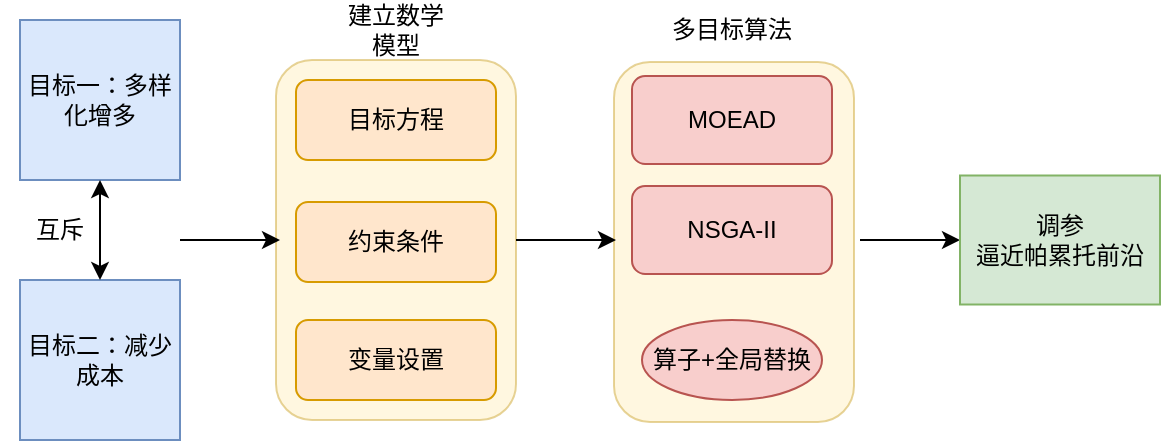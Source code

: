 <mxfile version="21.5.0" type="github">
  <diagram name="第 1 页" id="YSTOH-KCwIGi2lVG8XZ-">
    <mxGraphModel dx="662" dy="392" grid="0" gridSize="10" guides="1" tooltips="1" connect="1" arrows="1" fold="1" page="1" pageScale="1" pageWidth="3300" pageHeight="2339" math="0" shadow="0">
      <root>
        <mxCell id="0" />
        <mxCell id="1" parent="0" />
        <mxCell id="WRkYhVbaQh8JXWrua-MJ-17" value="" style="rounded=1;whiteSpace=wrap;html=1;fillColor=#fff2cc;strokeColor=#d6b656;gradientColor=none;opacity=60;" vertex="1" parent="1">
          <mxGeometry x="387" y="171" width="120" height="180" as="geometry" />
        </mxCell>
        <mxCell id="WRkYhVbaQh8JXWrua-MJ-12" value="" style="rounded=1;whiteSpace=wrap;html=1;fillColor=#fff2cc;strokeColor=#d6b656;gradientColor=none;opacity=60;" vertex="1" parent="1">
          <mxGeometry x="218" y="170" width="120" height="180" as="geometry" />
        </mxCell>
        <mxCell id="WRkYhVbaQh8JXWrua-MJ-1" value="目标一：多样化增多" style="whiteSpace=wrap;html=1;aspect=fixed;fillColor=#dae8fc;strokeColor=#6c8ebf;" vertex="1" parent="1">
          <mxGeometry x="90" y="150" width="80" height="80" as="geometry" />
        </mxCell>
        <mxCell id="WRkYhVbaQh8JXWrua-MJ-2" value="目标二：减少成本" style="whiteSpace=wrap;html=1;aspect=fixed;fillColor=#dae8fc;strokeColor=#6c8ebf;" vertex="1" parent="1">
          <mxGeometry x="90" y="280" width="80" height="80" as="geometry" />
        </mxCell>
        <mxCell id="WRkYhVbaQh8JXWrua-MJ-3" value="" style="endArrow=classic;startArrow=classic;html=1;rounded=0;entryX=0.5;entryY=1;entryDx=0;entryDy=0;exitX=0.5;exitY=0;exitDx=0;exitDy=0;" edge="1" parent="1" source="WRkYhVbaQh8JXWrua-MJ-2" target="WRkYhVbaQh8JXWrua-MJ-1">
          <mxGeometry width="50" height="50" relative="1" as="geometry">
            <mxPoint x="90" y="290" as="sourcePoint" />
            <mxPoint x="140" y="240" as="targetPoint" />
          </mxGeometry>
        </mxCell>
        <mxCell id="WRkYhVbaQh8JXWrua-MJ-4" value="互斥" style="text;html=1;strokeColor=none;fillColor=none;align=center;verticalAlign=middle;whiteSpace=wrap;rounded=0;" vertex="1" parent="1">
          <mxGeometry x="80" y="240" width="60" height="30" as="geometry" />
        </mxCell>
        <mxCell id="WRkYhVbaQh8JXWrua-MJ-5" value="" style="endArrow=classic;html=1;rounded=0;" edge="1" parent="1">
          <mxGeometry width="50" height="50" relative="1" as="geometry">
            <mxPoint x="170" y="260" as="sourcePoint" />
            <mxPoint x="220" y="260" as="targetPoint" />
          </mxGeometry>
        </mxCell>
        <mxCell id="WRkYhVbaQh8JXWrua-MJ-6" value="建立数学模型" style="text;html=1;strokeColor=none;fillColor=none;align=center;verticalAlign=middle;whiteSpace=wrap;rounded=0;" vertex="1" parent="1">
          <mxGeometry x="248" y="140" width="60" height="30" as="geometry" />
        </mxCell>
        <mxCell id="WRkYhVbaQh8JXWrua-MJ-9" value="目标方程" style="rounded=1;whiteSpace=wrap;html=1;fillColor=#ffe6cc;strokeColor=#d79b00;" vertex="1" parent="1">
          <mxGeometry x="228" y="180" width="100" height="40" as="geometry" />
        </mxCell>
        <mxCell id="WRkYhVbaQh8JXWrua-MJ-10" value="约束条件" style="rounded=1;whiteSpace=wrap;html=1;fillColor=#ffe6cc;strokeColor=#d79b00;" vertex="1" parent="1">
          <mxGeometry x="228" y="241" width="100" height="40" as="geometry" />
        </mxCell>
        <mxCell id="WRkYhVbaQh8JXWrua-MJ-11" value="变量设置" style="rounded=1;whiteSpace=wrap;html=1;fillColor=#ffe6cc;strokeColor=#d79b00;" vertex="1" parent="1">
          <mxGeometry x="228" y="300" width="100" height="40" as="geometry" />
        </mxCell>
        <mxCell id="WRkYhVbaQh8JXWrua-MJ-13" value="" style="endArrow=classic;html=1;rounded=0;" edge="1" parent="1">
          <mxGeometry width="50" height="50" relative="1" as="geometry">
            <mxPoint x="338" y="260" as="sourcePoint" />
            <mxPoint x="388" y="260" as="targetPoint" />
          </mxGeometry>
        </mxCell>
        <mxCell id="WRkYhVbaQh8JXWrua-MJ-14" value="多目标算法" style="text;html=1;strokeColor=none;fillColor=none;align=center;verticalAlign=middle;whiteSpace=wrap;rounded=0;" vertex="1" parent="1">
          <mxGeometry x="411" y="140" width="70" height="30" as="geometry" />
        </mxCell>
        <mxCell id="WRkYhVbaQh8JXWrua-MJ-15" value="MOEAD" style="rounded=1;whiteSpace=wrap;html=1;fillColor=#f8cecc;strokeColor=#b85450;" vertex="1" parent="1">
          <mxGeometry x="396" y="178" width="100" height="44" as="geometry" />
        </mxCell>
        <mxCell id="WRkYhVbaQh8JXWrua-MJ-16" value="NSGA-II" style="rounded=1;whiteSpace=wrap;html=1;fillColor=#f8cecc;strokeColor=#b85450;" vertex="1" parent="1">
          <mxGeometry x="396" y="233" width="100" height="44" as="geometry" />
        </mxCell>
        <mxCell id="WRkYhVbaQh8JXWrua-MJ-18" value="算子+全局替换" style="ellipse;whiteSpace=wrap;html=1;fillColor=#f8cecc;strokeColor=#b85450;" vertex="1" parent="1">
          <mxGeometry x="401" y="300" width="90" height="40" as="geometry" />
        </mxCell>
        <mxCell id="WRkYhVbaQh8JXWrua-MJ-19" value="" style="endArrow=classic;html=1;rounded=0;" edge="1" parent="1">
          <mxGeometry width="50" height="50" relative="1" as="geometry">
            <mxPoint x="510" y="260" as="sourcePoint" />
            <mxPoint x="560" y="260" as="targetPoint" />
          </mxGeometry>
        </mxCell>
        <mxCell id="WRkYhVbaQh8JXWrua-MJ-20" value="调参&lt;br&gt;逼近帕累托前沿" style="rounded=0;whiteSpace=wrap;html=1;fillColor=#d5e8d4;strokeColor=#82b366;" vertex="1" parent="1">
          <mxGeometry x="560" y="227.75" width="100" height="64.5" as="geometry" />
        </mxCell>
      </root>
    </mxGraphModel>
  </diagram>
</mxfile>
